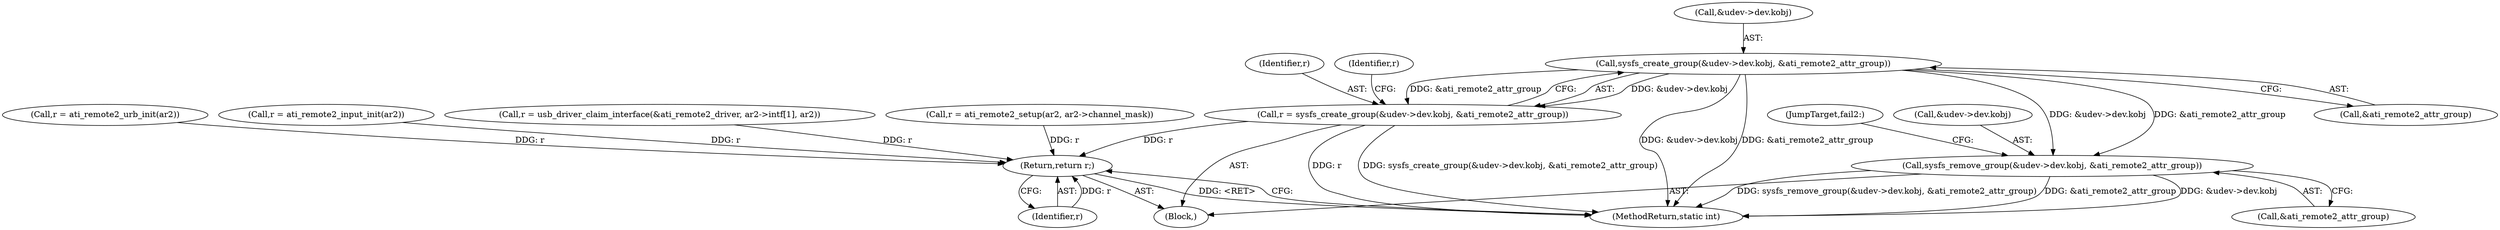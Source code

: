 digraph "0_linux_950336ba3e4a1ffd2ca60d29f6ef386dd2c7351d@API" {
"1000266" [label="(Call,sysfs_create_group(&udev->dev.kobj, &ati_remote2_attr_group))"];
"1000264" [label="(Call,r = sysfs_create_group(&udev->dev.kobj, &ati_remote2_attr_group))"];
"1000319" [label="(Return,return r;)"];
"1000296" [label="(Call,sysfs_remove_group(&udev->dev.kobj, &ati_remote2_attr_group))"];
"1000265" [label="(Identifier,r)"];
"1000319" [label="(Return,return r;)"];
"1000210" [label="(Call,r = ati_remote2_urb_init(ar2))"];
"1000273" [label="(Call,&ati_remote2_attr_group)"];
"1000266" [label="(Call,sysfs_create_group(&udev->dev.kobj, &ati_remote2_attr_group))"];
"1000305" [label="(JumpTarget,fail2:)"];
"1000276" [label="(Identifier,r)"];
"1000278" [label="(Call,r = ati_remote2_input_init(ar2))"];
"1000264" [label="(Call,r = sysfs_create_group(&udev->dev.kobj, &ati_remote2_attr_group))"];
"1000173" [label="(Call,r = usb_driver_claim_interface(&ati_remote2_driver, ar2->intf[1], ar2))"];
"1000303" [label="(Call,&ati_remote2_attr_group)"];
"1000267" [label="(Call,&udev->dev.kobj)"];
"1000320" [label="(Identifier,r)"];
"1000296" [label="(Call,sysfs_remove_group(&udev->dev.kobj, &ati_remote2_attr_group))"];
"1000297" [label="(Call,&udev->dev.kobj)"];
"1000321" [label="(MethodReturn,static int)"];
"1000227" [label="(Call,r = ati_remote2_setup(ar2, ar2->channel_mask))"];
"1000103" [label="(Block,)"];
"1000266" -> "1000264"  [label="AST: "];
"1000266" -> "1000273"  [label="CFG: "];
"1000267" -> "1000266"  [label="AST: "];
"1000273" -> "1000266"  [label="AST: "];
"1000264" -> "1000266"  [label="CFG: "];
"1000266" -> "1000321"  [label="DDG: &udev->dev.kobj"];
"1000266" -> "1000321"  [label="DDG: &ati_remote2_attr_group"];
"1000266" -> "1000264"  [label="DDG: &udev->dev.kobj"];
"1000266" -> "1000264"  [label="DDG: &ati_remote2_attr_group"];
"1000266" -> "1000296"  [label="DDG: &udev->dev.kobj"];
"1000266" -> "1000296"  [label="DDG: &ati_remote2_attr_group"];
"1000264" -> "1000103"  [label="AST: "];
"1000265" -> "1000264"  [label="AST: "];
"1000276" -> "1000264"  [label="CFG: "];
"1000264" -> "1000321"  [label="DDG: r"];
"1000264" -> "1000321"  [label="DDG: sysfs_create_group(&udev->dev.kobj, &ati_remote2_attr_group)"];
"1000264" -> "1000319"  [label="DDG: r"];
"1000319" -> "1000103"  [label="AST: "];
"1000319" -> "1000320"  [label="CFG: "];
"1000320" -> "1000319"  [label="AST: "];
"1000321" -> "1000319"  [label="CFG: "];
"1000319" -> "1000321"  [label="DDG: <RET>"];
"1000320" -> "1000319"  [label="DDG: r"];
"1000227" -> "1000319"  [label="DDG: r"];
"1000210" -> "1000319"  [label="DDG: r"];
"1000278" -> "1000319"  [label="DDG: r"];
"1000173" -> "1000319"  [label="DDG: r"];
"1000296" -> "1000103"  [label="AST: "];
"1000296" -> "1000303"  [label="CFG: "];
"1000297" -> "1000296"  [label="AST: "];
"1000303" -> "1000296"  [label="AST: "];
"1000305" -> "1000296"  [label="CFG: "];
"1000296" -> "1000321"  [label="DDG: sysfs_remove_group(&udev->dev.kobj, &ati_remote2_attr_group)"];
"1000296" -> "1000321"  [label="DDG: &ati_remote2_attr_group"];
"1000296" -> "1000321"  [label="DDG: &udev->dev.kobj"];
}
